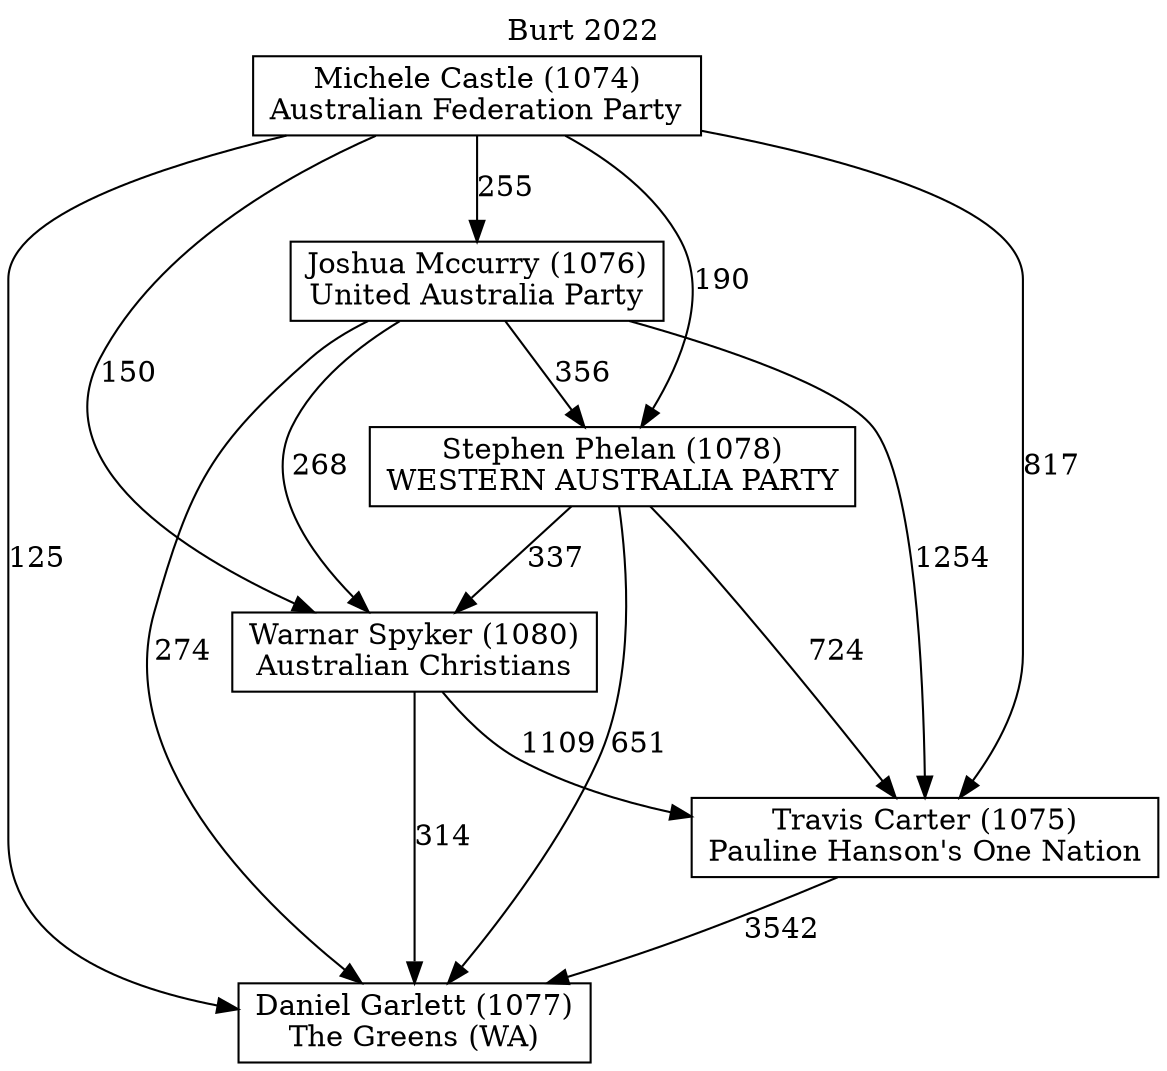 // House preference flow
digraph "Daniel Garlett (1077)_Burt_2022" {
	graph [label="Burt 2022" labelloc=t mclimit=10]
	node [shape=box]
	"Michele Castle (1074)" [label="Michele Castle (1074)
Australian Federation Party"]
	"Warnar Spyker (1080)" [label="Warnar Spyker (1080)
Australian Christians"]
	"Travis Carter (1075)" [label="Travis Carter (1075)
Pauline Hanson's One Nation"]
	"Joshua Mccurry (1076)" [label="Joshua Mccurry (1076)
United Australia Party"]
	"Stephen Phelan (1078)" [label="Stephen Phelan (1078)
WESTERN AUSTRALIA PARTY"]
	"Daniel Garlett (1077)" [label="Daniel Garlett (1077)
The Greens (WA)"]
	"Joshua Mccurry (1076)" -> "Warnar Spyker (1080)" [label=268]
	"Stephen Phelan (1078)" -> "Daniel Garlett (1077)" [label=651]
	"Warnar Spyker (1080)" -> "Daniel Garlett (1077)" [label=314]
	"Michele Castle (1074)" -> "Stephen Phelan (1078)" [label=190]
	"Joshua Mccurry (1076)" -> "Daniel Garlett (1077)" [label=274]
	"Travis Carter (1075)" -> "Daniel Garlett (1077)" [label=3542]
	"Joshua Mccurry (1076)" -> "Travis Carter (1075)" [label=1254]
	"Stephen Phelan (1078)" -> "Travis Carter (1075)" [label=724]
	"Warnar Spyker (1080)" -> "Travis Carter (1075)" [label=1109]
	"Michele Castle (1074)" -> "Joshua Mccurry (1076)" [label=255]
	"Michele Castle (1074)" -> "Daniel Garlett (1077)" [label=125]
	"Joshua Mccurry (1076)" -> "Stephen Phelan (1078)" [label=356]
	"Michele Castle (1074)" -> "Travis Carter (1075)" [label=817]
	"Stephen Phelan (1078)" -> "Warnar Spyker (1080)" [label=337]
	"Michele Castle (1074)" -> "Warnar Spyker (1080)" [label=150]
}
